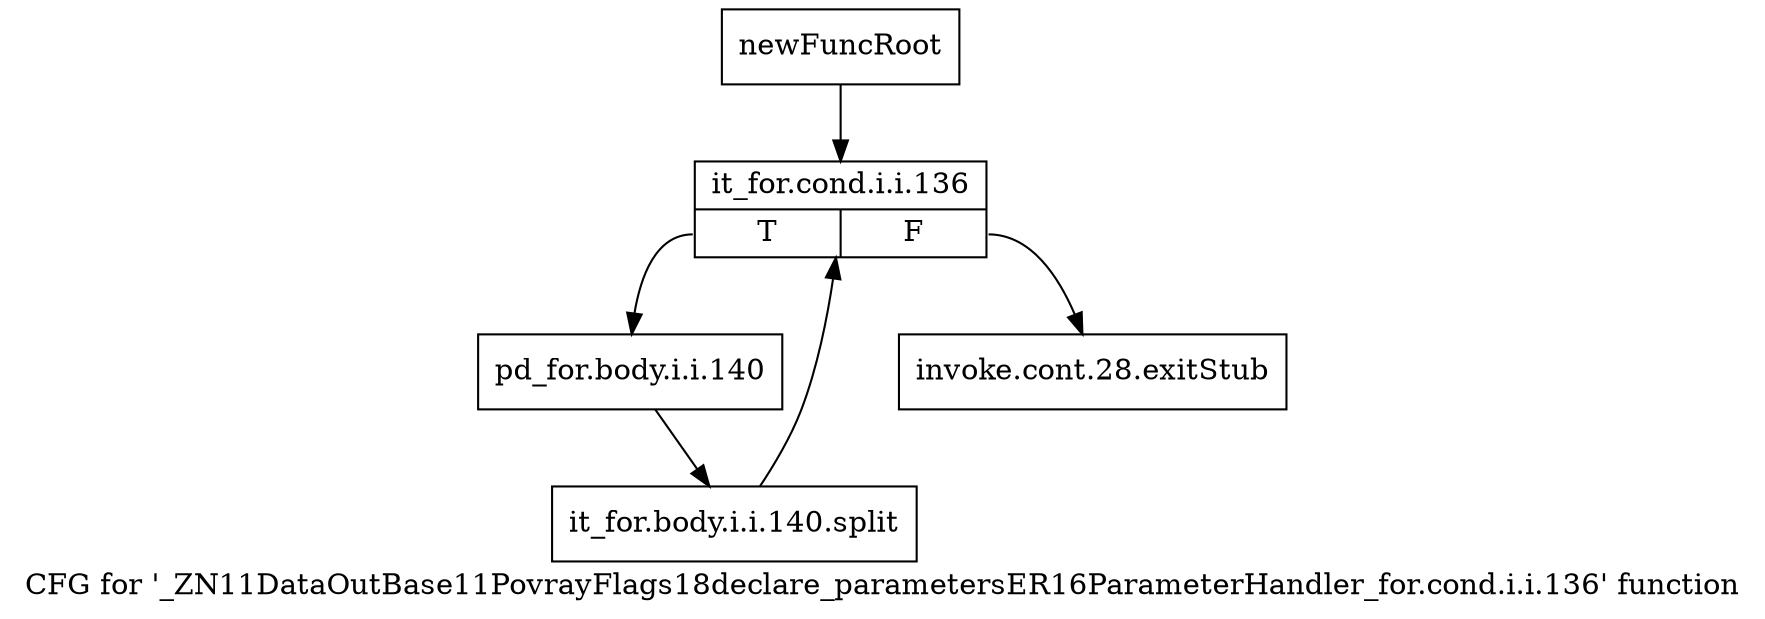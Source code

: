 digraph "CFG for '_ZN11DataOutBase11PovrayFlags18declare_parametersER16ParameterHandler_for.cond.i.i.136' function" {
	label="CFG for '_ZN11DataOutBase11PovrayFlags18declare_parametersER16ParameterHandler_for.cond.i.i.136' function";

	Node0x8b76290 [shape=record,label="{newFuncRoot}"];
	Node0x8b76290 -> Node0x8b76330;
	Node0x8b762e0 [shape=record,label="{invoke.cont.28.exitStub}"];
	Node0x8b76330 [shape=record,label="{it_for.cond.i.i.136|{<s0>T|<s1>F}}"];
	Node0x8b76330:s0 -> Node0x8b76380;
	Node0x8b76330:s1 -> Node0x8b762e0;
	Node0x8b76380 [shape=record,label="{pd_for.body.i.i.140}"];
	Node0x8b76380 -> Node0xc3c9580;
	Node0xc3c9580 [shape=record,label="{it_for.body.i.i.140.split}"];
	Node0xc3c9580 -> Node0x8b76330;
}
